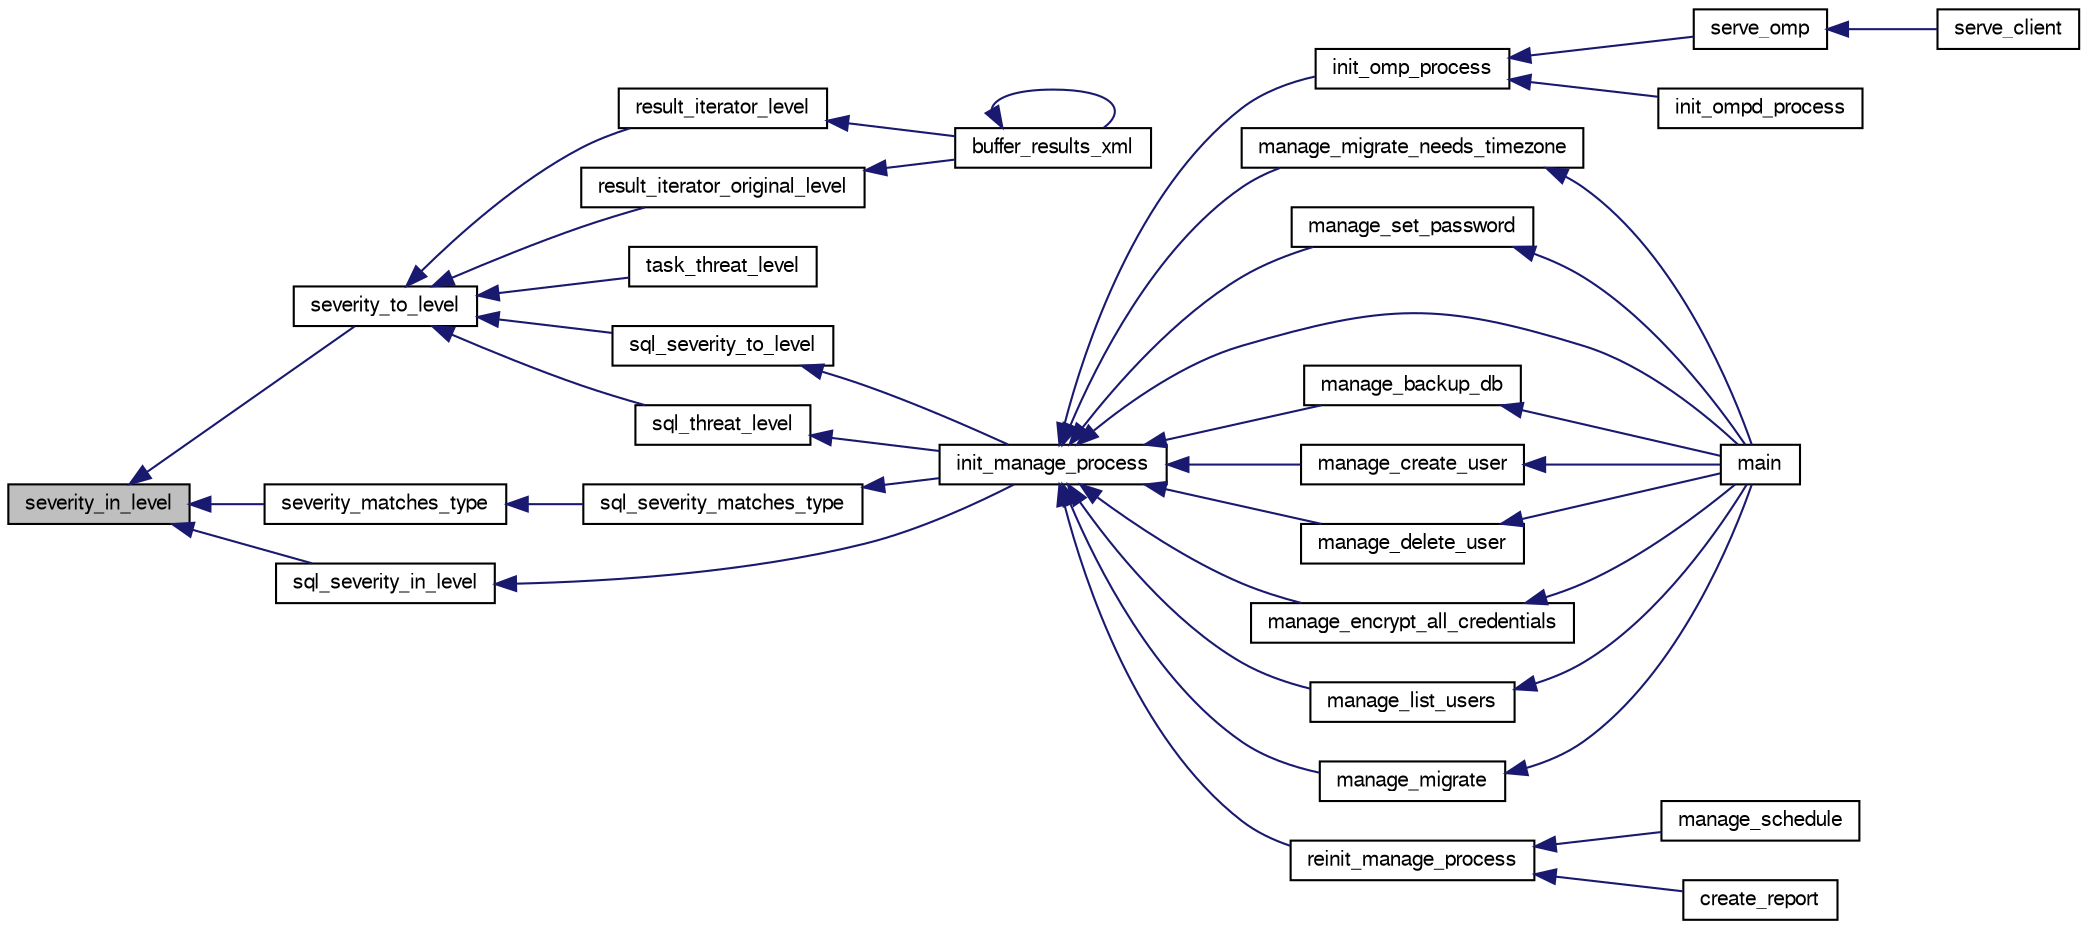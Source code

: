 digraph G
{
  bgcolor="transparent";
  edge [fontname="FreeSans",fontsize="10",labelfontname="FreeSans",labelfontsize="10"];
  node [fontname="FreeSans",fontsize="10",shape=record];
  rankdir=LR;
  Node1 [label="severity_in_level",height=0.2,width=0.4,color="black", fillcolor="grey75", style="filled" fontcolor="black"];
  Node1 -> Node2 [dir=back,color="midnightblue",fontsize="10",style="solid",fontname="FreeSans"];
  Node2 [label="severity_matches_type",height=0.2,width=0.4,color="black",URL="$manage_8h.html#a0ef0b2d115aee1e3ec2c0f60f5354e29",tooltip="Check whether a severity matches a message type."];
  Node2 -> Node3 [dir=back,color="midnightblue",fontsize="10",style="solid",fontname="FreeSans"];
  Node3 [label="sql_severity_matches_type",height=0.2,width=0.4,color="black",URL="$sql_8h.html#a78c9f0536b2d571b4d8a2ae8dea24779",tooltip="Test if a severity score matches a message type."];
  Node3 -> Node4 [dir=back,color="midnightblue",fontsize="10",style="solid",fontname="FreeSans"];
  Node4 [label="init_manage_process",height=0.2,width=0.4,color="black",URL="$manage__sql_8c.html#af3b88f66d290dcd1db27b8ed537d1da2",tooltip="Initialize the manage library for a process."];
  Node4 -> Node5 [dir=back,color="midnightblue",fontsize="10",style="solid",fontname="FreeSans"];
  Node5 [label="init_omp_process",height=0.2,width=0.4,color="black",URL="$omp_8h.html#aa3767d404055f234ca2da98486df7f6d",tooltip="Initialise OMP library data for a process."];
  Node5 -> Node6 [dir=back,color="midnightblue",fontsize="10",style="solid",fontname="FreeSans"];
  Node6 [label="init_ompd_process",height=0.2,width=0.4,color="black",URL="$ompd_8h.html#af27e644b99e754ea3cc48c8fb4529667",tooltip="Initialise a process forked within the OMP daemon."];
  Node5 -> Node7 [dir=back,color="midnightblue",fontsize="10",style="solid",fontname="FreeSans"];
  Node7 [label="serve_omp",height=0.2,width=0.4,color="black",URL="$ompd_8h.html#a7f466dcff37e0ce892d857ce36fe024a",tooltip="Serve the OpenVAS Management Protocol (OMP)."];
  Node7 -> Node8 [dir=back,color="midnightblue",fontsize="10",style="solid",fontname="FreeSans"];
  Node8 [label="serve_client",height=0.2,width=0.4,color="black",URL="$openvasmd_8c.html#a243bb570047f6e6f4653dfc8c2dd2ce6",tooltip="Serve the client."];
  Node4 -> Node9 [dir=back,color="midnightblue",fontsize="10",style="solid",fontname="FreeSans"];
  Node9 [label="main",height=0.2,width=0.4,color="black",URL="$openvasmd_8c.html#a3c04138a5bfe5d72780bb7e82a18e627",tooltip="Entry point to the manager."];
  Node4 -> Node10 [dir=back,color="midnightblue",fontsize="10",style="solid",fontname="FreeSans"];
  Node10 [label="manage_backup_db",height=0.2,width=0.4,color="black",URL="$manage__sql_8c.html#adedc1a8ba30e4b6d4c43d3f3db427dae",tooltip="Backup the database to a file."];
  Node10 -> Node9 [dir=back,color="midnightblue",fontsize="10",style="solid",fontname="FreeSans"];
  Node4 -> Node11 [dir=back,color="midnightblue",fontsize="10",style="solid",fontname="FreeSans"];
  Node11 [label="manage_create_user",height=0.2,width=0.4,color="black",URL="$manage__sql_8c.html#ae8f025814f1c7b71709e9d74d0b4c42d",tooltip="Create the given user."];
  Node11 -> Node9 [dir=back,color="midnightblue",fontsize="10",style="solid",fontname="FreeSans"];
  Node4 -> Node12 [dir=back,color="midnightblue",fontsize="10",style="solid",fontname="FreeSans"];
  Node12 [label="manage_delete_user",height=0.2,width=0.4,color="black",URL="$manage__sql_8c.html#abc24bc21480402443986183ec1683bc1",tooltip="Delete the given user."];
  Node12 -> Node9 [dir=back,color="midnightblue",fontsize="10",style="solid",fontname="FreeSans"];
  Node4 -> Node13 [dir=back,color="midnightblue",fontsize="10",style="solid",fontname="FreeSans"];
  Node13 [label="manage_encrypt_all_credentials",height=0.2,width=0.4,color="black",URL="$manage__sql_8c.html#a93e9ad1738b564a0f8a09b86b268b948",tooltip="Driver to encrypt or re-encrypt all credentials."];
  Node13 -> Node9 [dir=back,color="midnightblue",fontsize="10",style="solid",fontname="FreeSans"];
  Node4 -> Node14 [dir=back,color="midnightblue",fontsize="10",style="solid",fontname="FreeSans"];
  Node14 [label="manage_list_users",height=0.2,width=0.4,color="black",URL="$manage__sql_8c.html#a98406195b37585485a8c1d92541cf03b",tooltip="List users."];
  Node14 -> Node9 [dir=back,color="midnightblue",fontsize="10",style="solid",fontname="FreeSans"];
  Node4 -> Node15 [dir=back,color="midnightblue",fontsize="10",style="solid",fontname="FreeSans"];
  Node15 [label="manage_migrate",height=0.2,width=0.4,color="black",URL="$manage__migrators_8c.html#a2523817cc30b1c63617a13eeaeda49a8",tooltip="Migrate database to version supported by this manager."];
  Node15 -> Node9 [dir=back,color="midnightblue",fontsize="10",style="solid",fontname="FreeSans"];
  Node4 -> Node16 [dir=back,color="midnightblue",fontsize="10",style="solid",fontname="FreeSans"];
  Node16 [label="manage_migrate_needs_timezone",height=0.2,width=0.4,color="black",URL="$manage__migrators_8c.html#aca0df403b6ad6b96cf69e144e59f266e",tooltip="Check whether the migration needs the real timezone."];
  Node16 -> Node9 [dir=back,color="midnightblue",fontsize="10",style="solid",fontname="FreeSans"];
  Node4 -> Node17 [dir=back,color="midnightblue",fontsize="10",style="solid",fontname="FreeSans"];
  Node17 [label="manage_set_password",height=0.2,width=0.4,color="black",URL="$manage__sql_8c.html#aba44ea6fa61dbefea8574d6e966ff62e",tooltip="Set the password of a user."];
  Node17 -> Node9 [dir=back,color="midnightblue",fontsize="10",style="solid",fontname="FreeSans"];
  Node4 -> Node18 [dir=back,color="midnightblue",fontsize="10",style="solid",fontname="FreeSans"];
  Node18 [label="reinit_manage_process",height=0.2,width=0.4,color="black",URL="$manage__sql_8h.html#a7fb02014e697e65c02e7d82e7ff0512b",tooltip="Reinitialize the manage library for a process."];
  Node18 -> Node19 [dir=back,color="midnightblue",fontsize="10",style="solid",fontname="FreeSans"];
  Node19 [label="create_report",height=0.2,width=0.4,color="black",URL="$manage__sql_8c.html#aab5f6eceaef5988df78b7c98e2e43eda",tooltip="Create a report from an array of results."];
  Node18 -> Node20 [dir=back,color="midnightblue",fontsize="10",style="solid",fontname="FreeSans"];
  Node20 [label="manage_schedule",height=0.2,width=0.4,color="black",URL="$manage_8h.html#adf6abcaf9590bd1d784af0d4a4366b7d",tooltip="Schedule any actions that are due."];
  Node1 -> Node21 [dir=back,color="midnightblue",fontsize="10",style="solid",fontname="FreeSans"];
  Node21 [label="severity_to_level",height=0.2,width=0.4,color="black",URL="$manage_8h.html#a5facd3ded75d7a687adc15da6b7f8d0b",tooltip="Get the threat level matching a severity score."];
  Node21 -> Node22 [dir=back,color="midnightblue",fontsize="10",style="solid",fontname="FreeSans"];
  Node22 [label="result_iterator_level",height=0.2,width=0.4,color="black",URL="$manage__sql_8c.html#aaacb6321709ea0e3ff3ec317c78d032e",tooltip="Get the severity/threat level from a result iterator."];
  Node22 -> Node23 [dir=back,color="midnightblue",fontsize="10",style="solid",fontname="FreeSans"];
  Node23 [label="buffer_results_xml",height=0.2,width=0.4,color="black",URL="$omp_8c.html#a14f6881a4a7a756bfe33df34b1aea3c4",tooltip="Buffer XML for some results."];
  Node23 -> Node23 [dir=back,color="midnightblue",fontsize="10",style="solid",fontname="FreeSans"];
  Node21 -> Node24 [dir=back,color="midnightblue",fontsize="10",style="solid",fontname="FreeSans"];
  Node24 [label="result_iterator_original_level",height=0.2,width=0.4,color="black",URL="$manage__sql_8c.html#a16c425a87741804dd8e417f92c835cf3",tooltip="Get the original severity/threat level from a result iterator."];
  Node24 -> Node23 [dir=back,color="midnightblue",fontsize="10",style="solid",fontname="FreeSans"];
  Node21 -> Node25 [dir=back,color="midnightblue",fontsize="10",style="solid",fontname="FreeSans"];
  Node25 [label="sql_severity_to_level",height=0.2,width=0.4,color="black",URL="$sql_8h.html#a763aabcd252e4a957fb9dfddd4bb250e",tooltip="Get the threat level matching a severity score."];
  Node25 -> Node4 [dir=back,color="midnightblue",fontsize="10",style="solid",fontname="FreeSans"];
  Node21 -> Node26 [dir=back,color="midnightblue",fontsize="10",style="solid",fontname="FreeSans"];
  Node26 [label="sql_threat_level",height=0.2,width=0.4,color="black",URL="$sql_8h.html#a5e95b57288a4df824df0d38a44cbc14f",tooltip="Calculate the threat level of a task."];
  Node26 -> Node4 [dir=back,color="midnightblue",fontsize="10",style="solid",fontname="FreeSans"];
  Node21 -> Node27 [dir=back,color="midnightblue",fontsize="10",style="solid",fontname="FreeSans"];
  Node27 [label="task_threat_level",height=0.2,width=0.4,color="black",URL="$manage__sql_8c.html#a3da0e1814bbc517a585c39d37f8169bd",tooltip="Return the threat level of a task, taking overrides into account."];
  Node1 -> Node28 [dir=back,color="midnightblue",fontsize="10",style="solid",fontname="FreeSans"];
  Node28 [label="sql_severity_in_level",height=0.2,width=0.4,color="black",URL="$sql_8h.html#adf54277cb3852cc8560e2013da244212",tooltip="Check whether a severity falls within a threat level."];
  Node28 -> Node4 [dir=back,color="midnightblue",fontsize="10",style="solid",fontname="FreeSans"];
}
